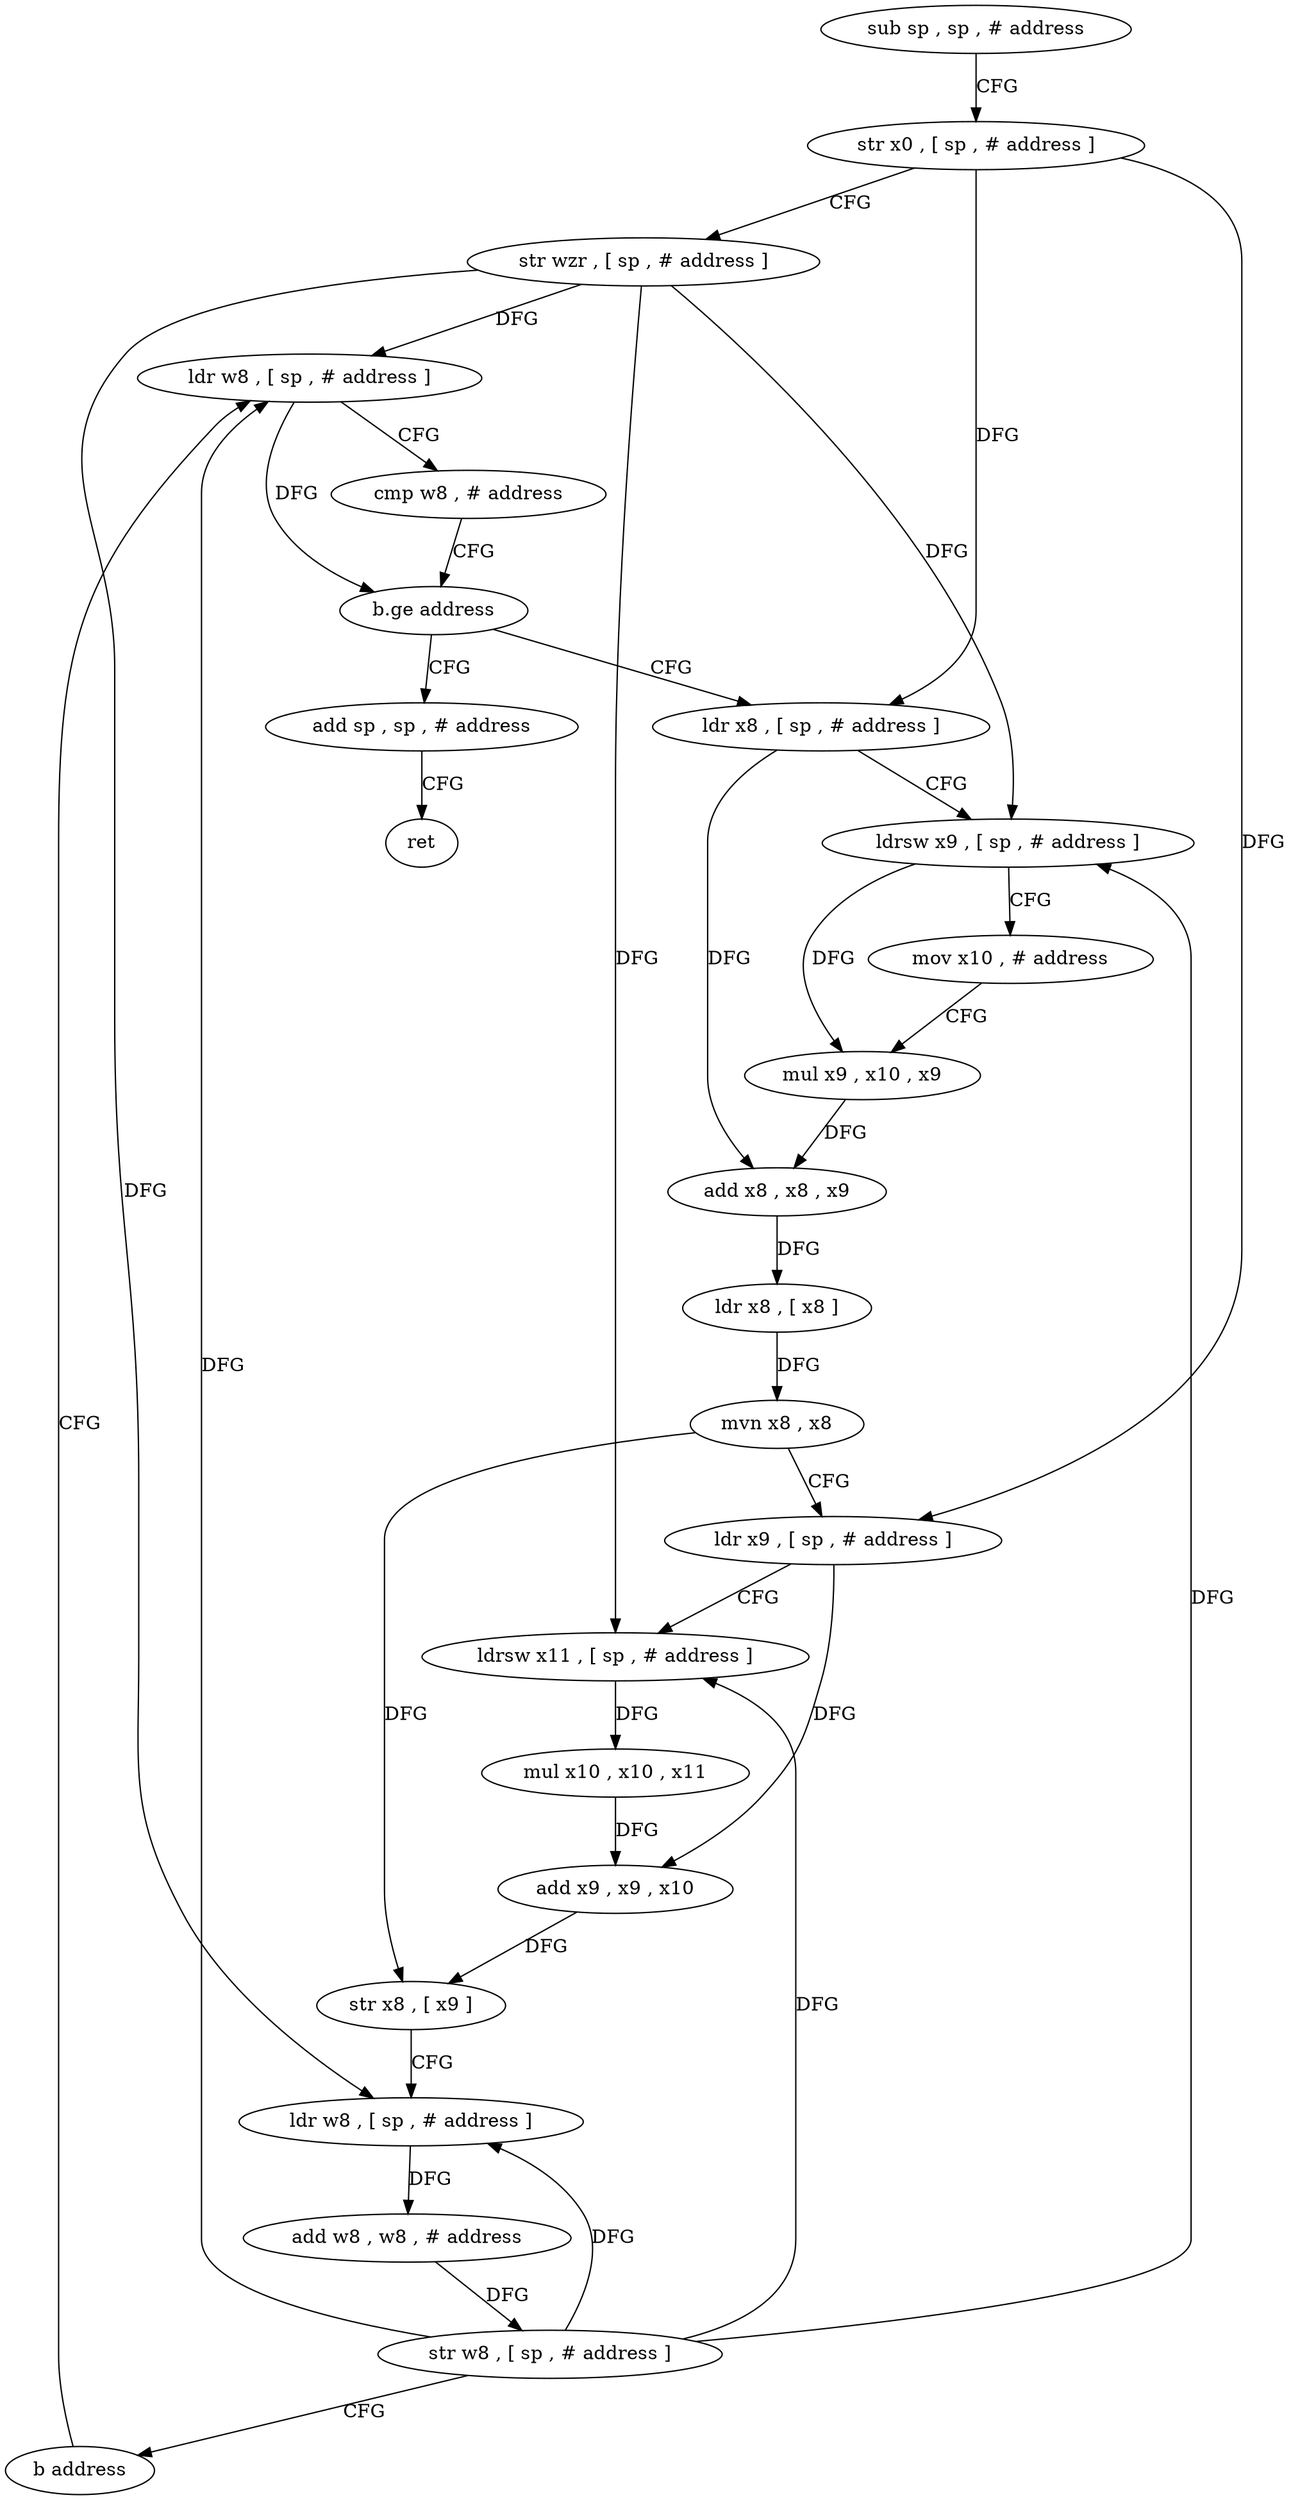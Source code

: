 digraph "func" {
"4268592" [label = "sub sp , sp , # address" ]
"4268596" [label = "str x0 , [ sp , # address ]" ]
"4268600" [label = "str wzr , [ sp , # address ]" ]
"4268604" [label = "ldr w8 , [ sp , # address ]" ]
"4268680" [label = "add sp , sp , # address" ]
"4268684" [label = "ret" ]
"4268616" [label = "ldr x8 , [ sp , # address ]" ]
"4268620" [label = "ldrsw x9 , [ sp , # address ]" ]
"4268624" [label = "mov x10 , # address" ]
"4268628" [label = "mul x9 , x10 , x9" ]
"4268632" [label = "add x8 , x8 , x9" ]
"4268636" [label = "ldr x8 , [ x8 ]" ]
"4268640" [label = "mvn x8 , x8" ]
"4268644" [label = "ldr x9 , [ sp , # address ]" ]
"4268648" [label = "ldrsw x11 , [ sp , # address ]" ]
"4268652" [label = "mul x10 , x10 , x11" ]
"4268656" [label = "add x9 , x9 , x10" ]
"4268660" [label = "str x8 , [ x9 ]" ]
"4268664" [label = "ldr w8 , [ sp , # address ]" ]
"4268668" [label = "add w8 , w8 , # address" ]
"4268672" [label = "str w8 , [ sp , # address ]" ]
"4268676" [label = "b address" ]
"4268608" [label = "cmp w8 , # address" ]
"4268612" [label = "b.ge address" ]
"4268592" -> "4268596" [ label = "CFG" ]
"4268596" -> "4268600" [ label = "CFG" ]
"4268596" -> "4268616" [ label = "DFG" ]
"4268596" -> "4268644" [ label = "DFG" ]
"4268600" -> "4268604" [ label = "DFG" ]
"4268600" -> "4268620" [ label = "DFG" ]
"4268600" -> "4268648" [ label = "DFG" ]
"4268600" -> "4268664" [ label = "DFG" ]
"4268604" -> "4268608" [ label = "CFG" ]
"4268604" -> "4268612" [ label = "DFG" ]
"4268680" -> "4268684" [ label = "CFG" ]
"4268616" -> "4268620" [ label = "CFG" ]
"4268616" -> "4268632" [ label = "DFG" ]
"4268620" -> "4268624" [ label = "CFG" ]
"4268620" -> "4268628" [ label = "DFG" ]
"4268624" -> "4268628" [ label = "CFG" ]
"4268628" -> "4268632" [ label = "DFG" ]
"4268632" -> "4268636" [ label = "DFG" ]
"4268636" -> "4268640" [ label = "DFG" ]
"4268640" -> "4268644" [ label = "CFG" ]
"4268640" -> "4268660" [ label = "DFG" ]
"4268644" -> "4268648" [ label = "CFG" ]
"4268644" -> "4268656" [ label = "DFG" ]
"4268648" -> "4268652" [ label = "DFG" ]
"4268652" -> "4268656" [ label = "DFG" ]
"4268656" -> "4268660" [ label = "DFG" ]
"4268660" -> "4268664" [ label = "CFG" ]
"4268664" -> "4268668" [ label = "DFG" ]
"4268668" -> "4268672" [ label = "DFG" ]
"4268672" -> "4268676" [ label = "CFG" ]
"4268672" -> "4268604" [ label = "DFG" ]
"4268672" -> "4268620" [ label = "DFG" ]
"4268672" -> "4268648" [ label = "DFG" ]
"4268672" -> "4268664" [ label = "DFG" ]
"4268676" -> "4268604" [ label = "CFG" ]
"4268608" -> "4268612" [ label = "CFG" ]
"4268612" -> "4268680" [ label = "CFG" ]
"4268612" -> "4268616" [ label = "CFG" ]
}
